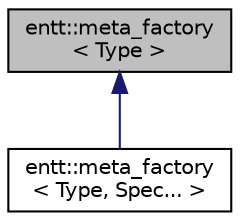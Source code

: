 digraph "entt::meta_factory&lt; Type &gt;"
{
 // LATEX_PDF_SIZE
  edge [fontname="Helvetica",fontsize="10",labelfontname="Helvetica",labelfontsize="10"];
  node [fontname="Helvetica",fontsize="10",shape=record];
  Node1 [label="entt::meta_factory\l\< Type \>",height=0.2,width=0.4,color="black", fillcolor="grey75", style="filled", fontcolor="black",tooltip="Basic meta factory to be used for reflection purposes."];
  Node1 -> Node2 [dir="back",color="midnightblue",fontsize="10",style="solid",fontname="Helvetica"];
  Node2 [label="entt::meta_factory\l\< Type, Spec... \>",height=0.2,width=0.4,color="black", fillcolor="white", style="filled",URL="$structentt_1_1meta__factory_3_01Type_00_01Spec_8_8_8_01_4.html",tooltip="Extended meta factory to be used for reflection purposes."];
}
